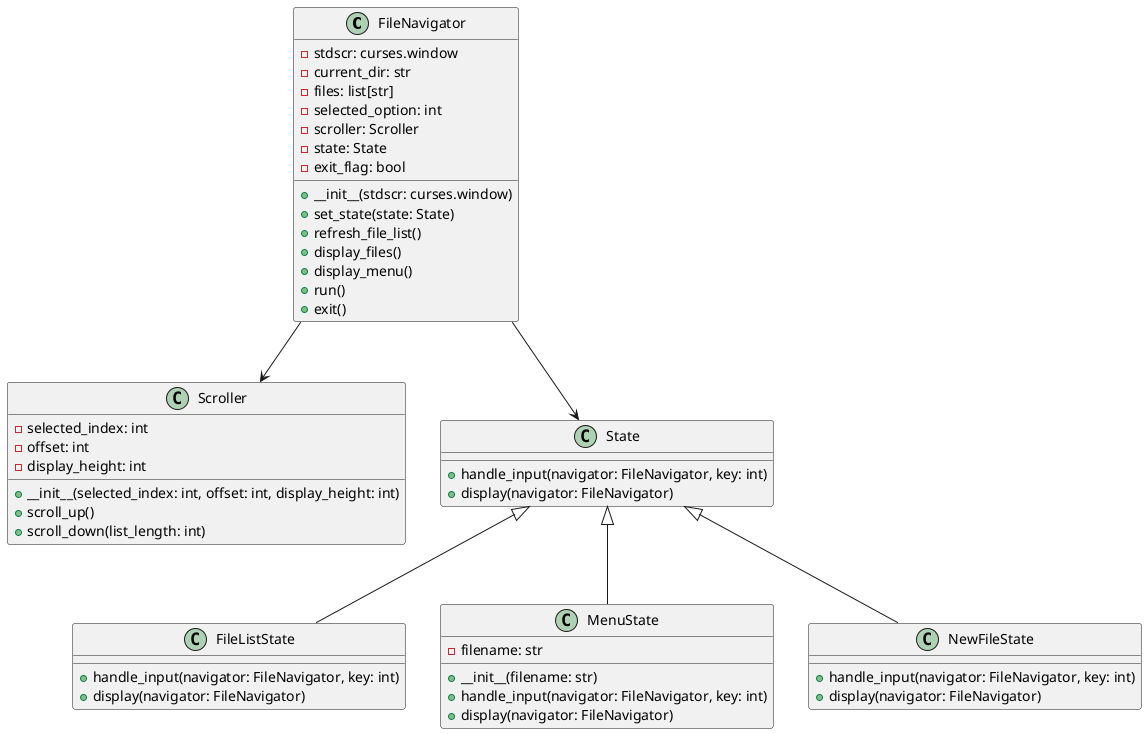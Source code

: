 @startuml

class FileNavigator {
    - stdscr: curses.window
    - current_dir: str
    - files: list[str]
    - selected_option: int
    - scroller: Scroller
    - state: State
    - exit_flag: bool
    + __init__(stdscr: curses.window)
    + set_state(state: State)
    + refresh_file_list()
    + display_files()
    + display_menu()
    + run()
    + exit()
}

class Scroller {
    - selected_index: int
    - offset: int
    - display_height: int
    + __init__(selected_index: int, offset: int, display_height: int)
    + scroll_up()
    + scroll_down(list_length: int)
}

class State {
    + handle_input(navigator: FileNavigator, key: int)
    + display(navigator: FileNavigator)
}

class FileListState {
    + handle_input(navigator: FileNavigator, key: int)
    + display(navigator: FileNavigator)
}

class MenuState {
    - filename: str
    + __init__(filename: str)
    + handle_input(navigator: FileNavigator, key: int)
    + display(navigator: FileNavigator)
}

class NewFileState {
    + handle_input(navigator: FileNavigator, key: int)
    + display(navigator: FileNavigator)
}

FileNavigator --> Scroller
FileNavigator --> State
State <|-- FileListState
State <|-- MenuState
State <|-- NewFileState

@enduml
